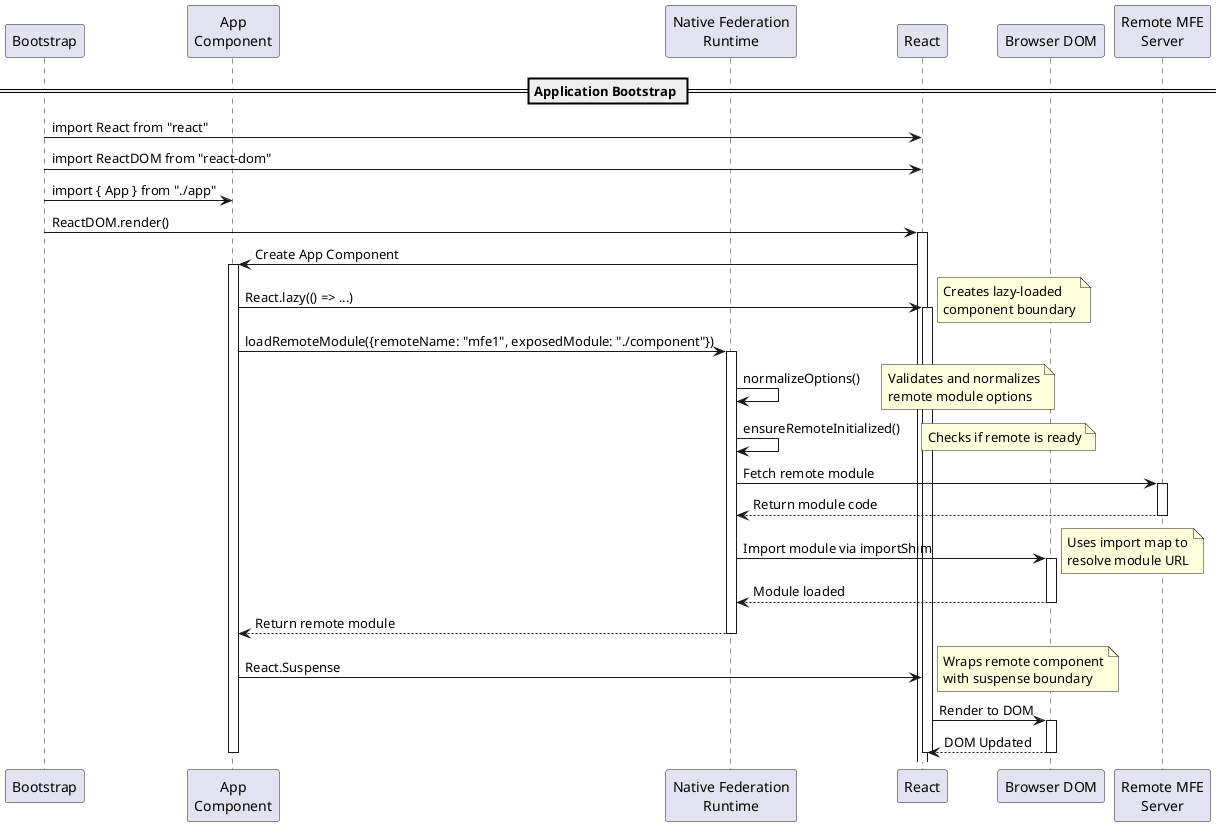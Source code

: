 @startuml Native Federation Bootstrap Flow

participant "Bootstrap" as Boot
participant "App\nComponent" as App
participant "Native Federation\nRuntime" as NF
participant "React" as React
participant "Browser DOM" as Browser
participant "Remote MFE\nServer" as Remote

== Application Bootstrap ==
Boot -> React: import React from "react"
Boot -> React: import ReactDOM from "react-dom"
Boot -> App: import { App } from "./app"

Boot -> React: ReactDOM.render()
activate React

React -> App: Create App Component
activate App

App -> React: React.lazy(() => ...)
activate React
note right: Creates lazy-loaded\ncomponent boundary

App -> NF: loadRemoteModule({remoteName: "mfe1", exposedModule: "./component"})
activate NF

NF -> NF: normalizeOptions()
note right: Validates and normalizes\nremote module options

NF -> NF: ensureRemoteInitialized()
note right: Checks if remote is ready

NF -> Remote: Fetch remote module
activate Remote
Remote --> NF: Return module code
deactivate Remote

NF -> Browser: Import module via importShim
activate Browser
note right: Uses import map to\nresolve module URL
Browser --> NF: Module loaded
deactivate Browser

NF --> App: Return remote module
deactivate NF

App -> React: React.Suspense
note right: Wraps remote component\nwith suspense boundary

React -> Browser: Render to DOM
activate Browser
Browser --> React: DOM Updated
deactivate Browser

deactivate React
deactivate App

@enduml